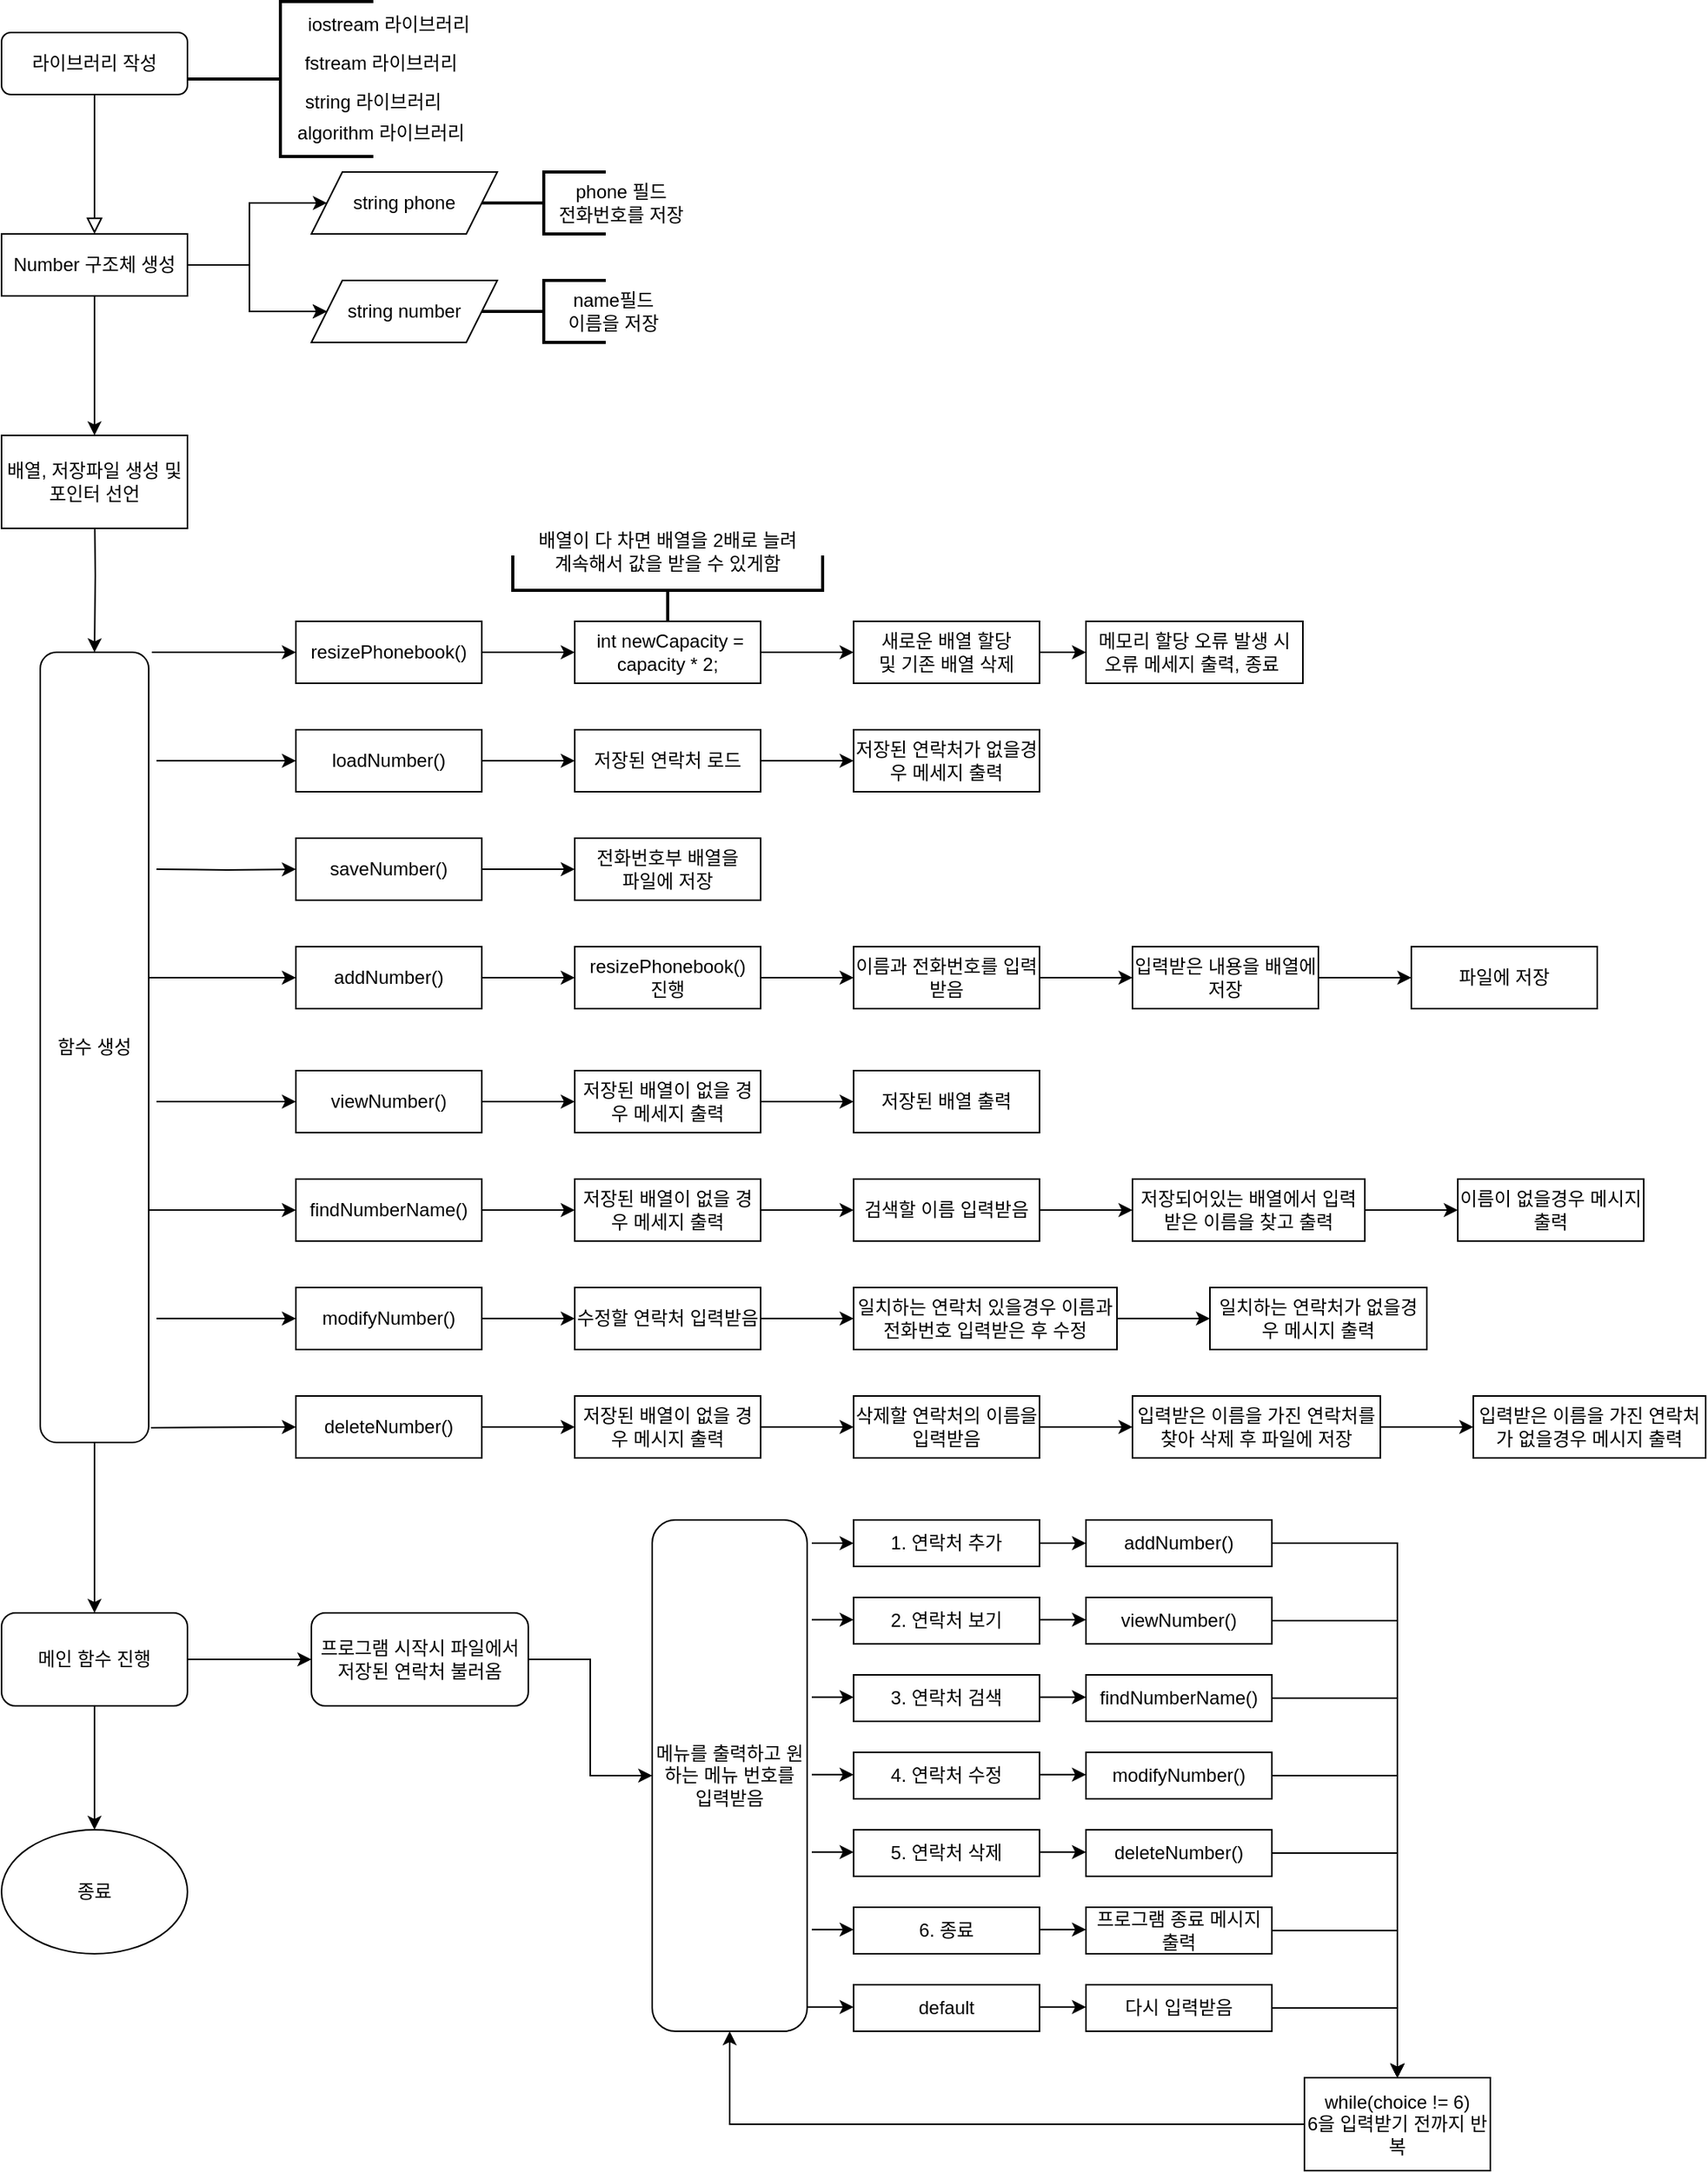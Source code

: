 <mxfile version="24.7.16">
  <diagram id="C5RBs43oDa-KdzZeNtuy" name="Page-1">
    <mxGraphModel dx="651" dy="696" grid="1" gridSize="10" guides="1" tooltips="1" connect="1" arrows="1" fold="1" page="1" pageScale="1" pageWidth="827" pageHeight="1169" math="0" shadow="0">
      <root>
        <mxCell id="WIyWlLk6GJQsqaUBKTNV-0" />
        <mxCell id="WIyWlLk6GJQsqaUBKTNV-1" parent="WIyWlLk6GJQsqaUBKTNV-0" />
        <mxCell id="WIyWlLk6GJQsqaUBKTNV-2" value="" style="rounded=0;html=1;jettySize=auto;orthogonalLoop=1;fontSize=11;endArrow=block;endFill=0;endSize=8;strokeWidth=1;shadow=0;labelBackgroundColor=none;edgeStyle=orthogonalEdgeStyle;entryX=0.5;entryY=0;entryDx=0;entryDy=0;" parent="WIyWlLk6GJQsqaUBKTNV-1" source="WIyWlLk6GJQsqaUBKTNV-3" target="g7YDLFYQn1koHxjDutFm-1" edge="1">
          <mxGeometry relative="1" as="geometry">
            <mxPoint x="400" y="140" as="targetPoint" />
            <Array as="points" />
          </mxGeometry>
        </mxCell>
        <mxCell id="WIyWlLk6GJQsqaUBKTNV-3" value="라이브러리 작성" style="rounded=1;whiteSpace=wrap;html=1;fontSize=12;glass=0;strokeWidth=1;shadow=0;" parent="WIyWlLk6GJQsqaUBKTNV-1" vertex="1">
          <mxGeometry x="340" y="30" width="120" height="40" as="geometry" />
        </mxCell>
        <mxCell id="g7YDLFYQn1koHxjDutFm-14" value="" style="edgeStyle=orthogonalEdgeStyle;rounded=0;orthogonalLoop=1;jettySize=auto;html=1;" parent="WIyWlLk6GJQsqaUBKTNV-1" source="g7YDLFYQn1koHxjDutFm-1" target="g7YDLFYQn1koHxjDutFm-12" edge="1">
          <mxGeometry relative="1" as="geometry" />
        </mxCell>
        <mxCell id="g7YDLFYQn1koHxjDutFm-15" value="" style="edgeStyle=orthogonalEdgeStyle;rounded=0;orthogonalLoop=1;jettySize=auto;html=1;" parent="WIyWlLk6GJQsqaUBKTNV-1" source="g7YDLFYQn1koHxjDutFm-1" target="g7YDLFYQn1koHxjDutFm-12" edge="1">
          <mxGeometry relative="1" as="geometry" />
        </mxCell>
        <mxCell id="g7YDLFYQn1koHxjDutFm-17" style="edgeStyle=orthogonalEdgeStyle;rounded=0;orthogonalLoop=1;jettySize=auto;html=1;" parent="WIyWlLk6GJQsqaUBKTNV-1" source="g7YDLFYQn1koHxjDutFm-1" target="g7YDLFYQn1koHxjDutFm-9" edge="1">
          <mxGeometry relative="1" as="geometry" />
        </mxCell>
        <mxCell id="g7YDLFYQn1koHxjDutFm-1" value="Number 구조체 생성" style="rounded=0;whiteSpace=wrap;html=1;" parent="WIyWlLk6GJQsqaUBKTNV-1" vertex="1">
          <mxGeometry x="340" y="160" width="120" height="40" as="geometry" />
        </mxCell>
        <mxCell id="g7YDLFYQn1koHxjDutFm-9" value="string phone" style="shape=parallelogram;perimeter=parallelogramPerimeter;whiteSpace=wrap;html=1;fixedSize=1;" parent="WIyWlLk6GJQsqaUBKTNV-1" vertex="1">
          <mxGeometry x="540" y="120" width="120" height="40" as="geometry" />
        </mxCell>
        <mxCell id="g7YDLFYQn1koHxjDutFm-10" style="edgeStyle=orthogonalEdgeStyle;rounded=0;orthogonalLoop=1;jettySize=auto;html=1;exitX=0.5;exitY=1;exitDx=0;exitDy=0;" parent="WIyWlLk6GJQsqaUBKTNV-1" source="g7YDLFYQn1koHxjDutFm-9" target="g7YDLFYQn1koHxjDutFm-9" edge="1">
          <mxGeometry relative="1" as="geometry" />
        </mxCell>
        <mxCell id="g7YDLFYQn1koHxjDutFm-12" value="string number" style="shape=parallelogram;perimeter=parallelogramPerimeter;whiteSpace=wrap;html=1;fixedSize=1;direction=east;" parent="WIyWlLk6GJQsqaUBKTNV-1" vertex="1">
          <mxGeometry x="540" y="190" width="120" height="40" as="geometry" />
        </mxCell>
        <mxCell id="g7YDLFYQn1koHxjDutFm-18" value="phone 필드&lt;div&gt;전화번호를 저장&lt;/div&gt;" style="text;html=1;align=center;verticalAlign=middle;whiteSpace=wrap;rounded=0;" parent="WIyWlLk6GJQsqaUBKTNV-1" vertex="1">
          <mxGeometry x="695" y="125" width="90" height="30" as="geometry" />
        </mxCell>
        <mxCell id="g7YDLFYQn1koHxjDutFm-21" value="name필드&lt;div&gt;이름을 저장&lt;/div&gt;" style="text;html=1;align=center;verticalAlign=middle;whiteSpace=wrap;rounded=0;" parent="WIyWlLk6GJQsqaUBKTNV-1" vertex="1">
          <mxGeometry x="685" y="195" width="100" height="30" as="geometry" />
        </mxCell>
        <mxCell id="g7YDLFYQn1koHxjDutFm-23" value="" style="strokeWidth=2;html=1;shape=mxgraph.flowchart.annotation_2;align=left;labelPosition=right;pointerEvents=1;" parent="WIyWlLk6GJQsqaUBKTNV-1" vertex="1">
          <mxGeometry x="650" y="190" width="80" height="40" as="geometry" />
        </mxCell>
        <mxCell id="g7YDLFYQn1koHxjDutFm-24" value="" style="strokeWidth=2;html=1;shape=mxgraph.flowchart.annotation_2;align=left;labelPosition=right;pointerEvents=1;" parent="WIyWlLk6GJQsqaUBKTNV-1" vertex="1">
          <mxGeometry x="650" y="120" width="80" height="40" as="geometry" />
        </mxCell>
        <mxCell id="g7YDLFYQn1koHxjDutFm-28" value="iostream 라이브러리" style="text;html=1;align=center;verticalAlign=middle;whiteSpace=wrap;rounded=0;" parent="WIyWlLk6GJQsqaUBKTNV-1" vertex="1">
          <mxGeometry x="530" y="10" width="120" height="30" as="geometry" />
        </mxCell>
        <mxCell id="g7YDLFYQn1koHxjDutFm-29" value="fstream 라이브러리" style="text;html=1;align=center;verticalAlign=middle;whiteSpace=wrap;rounded=0;" parent="WIyWlLk6GJQsqaUBKTNV-1" vertex="1">
          <mxGeometry x="530" y="35" width="110" height="30" as="geometry" />
        </mxCell>
        <mxCell id="g7YDLFYQn1koHxjDutFm-30" value="string 라이브러리" style="text;html=1;align=center;verticalAlign=middle;whiteSpace=wrap;rounded=0;" parent="WIyWlLk6GJQsqaUBKTNV-1" vertex="1">
          <mxGeometry x="520" y="60" width="120" height="30" as="geometry" />
        </mxCell>
        <mxCell id="g7YDLFYQn1koHxjDutFm-31" value="" style="strokeWidth=2;html=1;shape=mxgraph.flowchart.annotation_2;align=left;labelPosition=right;pointerEvents=1;" parent="WIyWlLk6GJQsqaUBKTNV-1" vertex="1">
          <mxGeometry x="460" y="10" width="120" height="100" as="geometry" />
        </mxCell>
        <mxCell id="4MR9LYJNb3dsvBy-W1I3-41" value="" style="edgeStyle=orthogonalEdgeStyle;rounded=0;orthogonalLoop=1;jettySize=auto;html=1;" edge="1" parent="WIyWlLk6GJQsqaUBKTNV-1" target="4MR9LYJNb3dsvBy-W1I3-38">
          <mxGeometry relative="1" as="geometry">
            <mxPoint x="440" y="570" as="sourcePoint" />
          </mxGeometry>
        </mxCell>
        <mxCell id="4MR9LYJNb3dsvBy-W1I3-85" value="" style="edgeStyle=orthogonalEdgeStyle;rounded=0;orthogonalLoop=1;jettySize=auto;html=1;exitX=0.5;exitY=1;exitDx=0;exitDy=0;" edge="1" parent="WIyWlLk6GJQsqaUBKTNV-1" source="g7YDLFYQn1koHxjDutFm-34" target="4MR9LYJNb3dsvBy-W1I3-84">
          <mxGeometry relative="1" as="geometry">
            <mxPoint x="400" y="950" as="sourcePoint" />
          </mxGeometry>
        </mxCell>
        <mxCell id="4MR9LYJNb3dsvBy-W1I3-121" value="" style="edgeStyle=orthogonalEdgeStyle;rounded=0;orthogonalLoop=1;jettySize=auto;html=1;" edge="1" parent="WIyWlLk6GJQsqaUBKTNV-1" source="g7YDLFYQn1koHxjDutFm-34" target="4MR9LYJNb3dsvBy-W1I3-112">
          <mxGeometry relative="1" as="geometry">
            <Array as="points">
              <mxPoint x="460" y="640" />
              <mxPoint x="460" y="640" />
            </Array>
          </mxGeometry>
        </mxCell>
        <mxCell id="g7YDLFYQn1koHxjDutFm-34" value="함수 생성" style="rounded=1;whiteSpace=wrap;html=1;" parent="WIyWlLk6GJQsqaUBKTNV-1" vertex="1">
          <mxGeometry x="365" y="430" width="70" height="510" as="geometry" />
        </mxCell>
        <mxCell id="drRuU5ZXEtBAREYifB8F-1" value="" style="edgeStyle=orthogonalEdgeStyle;rounded=0;orthogonalLoop=1;jettySize=auto;html=1;" parent="WIyWlLk6GJQsqaUBKTNV-1" source="g7YDLFYQn1koHxjDutFm-1" edge="1">
          <mxGeometry relative="1" as="geometry">
            <mxPoint x="400" y="200" as="sourcePoint" />
            <mxPoint x="400" y="290" as="targetPoint" />
          </mxGeometry>
        </mxCell>
        <mxCell id="drRuU5ZXEtBAREYifB8F-2" value="" style="edgeStyle=orthogonalEdgeStyle;rounded=0;orthogonalLoop=1;jettySize=auto;html=1;" parent="WIyWlLk6GJQsqaUBKTNV-1" target="g7YDLFYQn1koHxjDutFm-34" edge="1">
          <mxGeometry relative="1" as="geometry">
            <mxPoint x="400" y="330" as="sourcePoint" />
          </mxGeometry>
        </mxCell>
        <mxCell id="drRuU5ZXEtBAREYifB8F-11" value="배열이 다 차면 배열을 2배로 늘려&lt;div&gt;계속해서 값을 받을 수 있게함&lt;/div&gt;" style="text;html=1;align=center;verticalAlign=middle;whiteSpace=wrap;rounded=0;" parent="WIyWlLk6GJQsqaUBKTNV-1" vertex="1">
          <mxGeometry x="660" y="350" width="220" height="30" as="geometry" />
        </mxCell>
        <mxCell id="drRuU5ZXEtBAREYifB8F-12" value="" style="strokeWidth=2;html=1;shape=mxgraph.flowchart.annotation_2;align=left;labelPosition=right;pointerEvents=1;direction=north;" parent="WIyWlLk6GJQsqaUBKTNV-1" vertex="1">
          <mxGeometry x="670" y="367.5" width="200" height="45" as="geometry" />
        </mxCell>
        <mxCell id="4MR9LYJNb3dsvBy-W1I3-4" value="배열, 저장파일 생성 및 포인터 선언" style="rounded=0;whiteSpace=wrap;html=1;" vertex="1" parent="WIyWlLk6GJQsqaUBKTNV-1">
          <mxGeometry x="340" y="290" width="120" height="60" as="geometry" />
        </mxCell>
        <mxCell id="4MR9LYJNb3dsvBy-W1I3-27" value="" style="edgeStyle=orthogonalEdgeStyle;rounded=0;orthogonalLoop=1;jettySize=auto;html=1;" edge="1" parent="WIyWlLk6GJQsqaUBKTNV-1" source="4MR9LYJNb3dsvBy-W1I3-5" target="4MR9LYJNb3dsvBy-W1I3-25">
          <mxGeometry relative="1" as="geometry" />
        </mxCell>
        <mxCell id="4MR9LYJNb3dsvBy-W1I3-5" value="resizePhonebook()" style="rounded=0;whiteSpace=wrap;html=1;" vertex="1" parent="WIyWlLk6GJQsqaUBKTNV-1">
          <mxGeometry x="530" y="410" width="120" height="40" as="geometry" />
        </mxCell>
        <mxCell id="4MR9LYJNb3dsvBy-W1I3-13" value="" style="edgeStyle=orthogonalEdgeStyle;rounded=0;orthogonalLoop=1;jettySize=auto;html=1;" edge="1" parent="WIyWlLk6GJQsqaUBKTNV-1" source="4MR9LYJNb3dsvBy-W1I3-8" target="4MR9LYJNb3dsvBy-W1I3-12">
          <mxGeometry relative="1" as="geometry" />
        </mxCell>
        <mxCell id="4MR9LYJNb3dsvBy-W1I3-8" value="새로운 배열 할당&lt;div&gt;및 기존 배열 삭제&lt;/div&gt;" style="rounded=0;whiteSpace=wrap;html=1;" vertex="1" parent="WIyWlLk6GJQsqaUBKTNV-1">
          <mxGeometry x="890" y="410" width="120" height="40" as="geometry" />
        </mxCell>
        <mxCell id="4MR9LYJNb3dsvBy-W1I3-12" value="메모리 할당 오류 발생 시&lt;div&gt;오류 메세지 출력, 종료&amp;nbsp;&lt;/div&gt;" style="rounded=0;whiteSpace=wrap;html=1;" vertex="1" parent="WIyWlLk6GJQsqaUBKTNV-1">
          <mxGeometry x="1040" y="410" width="140" height="40" as="geometry" />
        </mxCell>
        <mxCell id="4MR9LYJNb3dsvBy-W1I3-24" value="" style="endArrow=classic;html=1;rounded=0;entryX=0;entryY=0.5;entryDx=0;entryDy=0;" edge="1" parent="WIyWlLk6GJQsqaUBKTNV-1" target="4MR9LYJNb3dsvBy-W1I3-5">
          <mxGeometry width="50" height="50" relative="1" as="geometry">
            <mxPoint x="437" y="430" as="sourcePoint" />
            <mxPoint x="770" y="580" as="targetPoint" />
          </mxGeometry>
        </mxCell>
        <mxCell id="4MR9LYJNb3dsvBy-W1I3-28" value="" style="edgeStyle=orthogonalEdgeStyle;rounded=0;orthogonalLoop=1;jettySize=auto;html=1;entryX=0;entryY=0.5;entryDx=0;entryDy=0;" edge="1" parent="WIyWlLk6GJQsqaUBKTNV-1" source="4MR9LYJNb3dsvBy-W1I3-25" target="4MR9LYJNb3dsvBy-W1I3-8">
          <mxGeometry relative="1" as="geometry">
            <mxPoint x="860" y="450" as="targetPoint" />
            <Array as="points">
              <mxPoint x="850" y="430" />
              <mxPoint x="850" y="430" />
            </Array>
          </mxGeometry>
        </mxCell>
        <mxCell id="4MR9LYJNb3dsvBy-W1I3-25" value="&amp;nbsp;int newCapacity = capacity * 2;" style="rounded=0;whiteSpace=wrap;html=1;" vertex="1" parent="WIyWlLk6GJQsqaUBKTNV-1">
          <mxGeometry x="710" y="410" width="120" height="40" as="geometry" />
        </mxCell>
        <mxCell id="4MR9LYJNb3dsvBy-W1I3-34" value="" style="edgeStyle=orthogonalEdgeStyle;rounded=0;orthogonalLoop=1;jettySize=auto;html=1;" edge="1" parent="WIyWlLk6GJQsqaUBKTNV-1" source="4MR9LYJNb3dsvBy-W1I3-32" target="4MR9LYJNb3dsvBy-W1I3-33">
          <mxGeometry relative="1" as="geometry" />
        </mxCell>
        <mxCell id="4MR9LYJNb3dsvBy-W1I3-32" value="loadNumber()" style="rounded=0;whiteSpace=wrap;html=1;" vertex="1" parent="WIyWlLk6GJQsqaUBKTNV-1">
          <mxGeometry x="530" y="480" width="120" height="40" as="geometry" />
        </mxCell>
        <mxCell id="4MR9LYJNb3dsvBy-W1I3-36" value="" style="edgeStyle=orthogonalEdgeStyle;rounded=0;orthogonalLoop=1;jettySize=auto;html=1;" edge="1" parent="WIyWlLk6GJQsqaUBKTNV-1" source="4MR9LYJNb3dsvBy-W1I3-33" target="4MR9LYJNb3dsvBy-W1I3-35">
          <mxGeometry relative="1" as="geometry" />
        </mxCell>
        <mxCell id="4MR9LYJNb3dsvBy-W1I3-33" value="저장된 연락처 로드" style="rounded=0;whiteSpace=wrap;html=1;" vertex="1" parent="WIyWlLk6GJQsqaUBKTNV-1">
          <mxGeometry x="710" y="480" width="120" height="40" as="geometry" />
        </mxCell>
        <mxCell id="4MR9LYJNb3dsvBy-W1I3-35" value="저장된 연락처가 없을경우 메세지 출력" style="rounded=0;whiteSpace=wrap;html=1;" vertex="1" parent="WIyWlLk6GJQsqaUBKTNV-1">
          <mxGeometry x="890" y="480" width="120" height="40" as="geometry" />
        </mxCell>
        <mxCell id="4MR9LYJNb3dsvBy-W1I3-37" value="" style="endArrow=classic;html=1;rounded=0;entryX=0;entryY=0.5;entryDx=0;entryDy=0;" edge="1" parent="WIyWlLk6GJQsqaUBKTNV-1" target="4MR9LYJNb3dsvBy-W1I3-32">
          <mxGeometry width="50" height="50" relative="1" as="geometry">
            <mxPoint x="440" y="500" as="sourcePoint" />
            <mxPoint x="740" y="630" as="targetPoint" />
          </mxGeometry>
        </mxCell>
        <mxCell id="4MR9LYJNb3dsvBy-W1I3-40" value="" style="edgeStyle=orthogonalEdgeStyle;rounded=0;orthogonalLoop=1;jettySize=auto;html=1;" edge="1" parent="WIyWlLk6GJQsqaUBKTNV-1" source="4MR9LYJNb3dsvBy-W1I3-38" target="4MR9LYJNb3dsvBy-W1I3-39">
          <mxGeometry relative="1" as="geometry" />
        </mxCell>
        <mxCell id="4MR9LYJNb3dsvBy-W1I3-38" value="saveNumber()" style="rounded=0;whiteSpace=wrap;html=1;" vertex="1" parent="WIyWlLk6GJQsqaUBKTNV-1">
          <mxGeometry x="530" y="550" width="120" height="40" as="geometry" />
        </mxCell>
        <mxCell id="4MR9LYJNb3dsvBy-W1I3-39" value="전화번호부 배열을&lt;div&gt;파일에 저장&lt;/div&gt;" style="rounded=0;whiteSpace=wrap;html=1;" vertex="1" parent="WIyWlLk6GJQsqaUBKTNV-1">
          <mxGeometry x="710" y="550" width="120" height="40" as="geometry" />
        </mxCell>
        <mxCell id="4MR9LYJNb3dsvBy-W1I3-44" value="" style="edgeStyle=orthogonalEdgeStyle;rounded=0;orthogonalLoop=1;jettySize=auto;html=1;" edge="1" parent="WIyWlLk6GJQsqaUBKTNV-1" source="4MR9LYJNb3dsvBy-W1I3-42" target="4MR9LYJNb3dsvBy-W1I3-43">
          <mxGeometry relative="1" as="geometry" />
        </mxCell>
        <mxCell id="4MR9LYJNb3dsvBy-W1I3-42" value="viewNumber()" style="rounded=0;whiteSpace=wrap;html=1;" vertex="1" parent="WIyWlLk6GJQsqaUBKTNV-1">
          <mxGeometry x="530" y="700" width="120" height="40" as="geometry" />
        </mxCell>
        <mxCell id="4MR9LYJNb3dsvBy-W1I3-46" value="" style="edgeStyle=orthogonalEdgeStyle;rounded=0;orthogonalLoop=1;jettySize=auto;html=1;" edge="1" parent="WIyWlLk6GJQsqaUBKTNV-1" source="4MR9LYJNb3dsvBy-W1I3-43" target="4MR9LYJNb3dsvBy-W1I3-45">
          <mxGeometry relative="1" as="geometry" />
        </mxCell>
        <mxCell id="4MR9LYJNb3dsvBy-W1I3-43" value="저장된 배열이 없을 경우 메세지 출력" style="rounded=0;whiteSpace=wrap;html=1;" vertex="1" parent="WIyWlLk6GJQsqaUBKTNV-1">
          <mxGeometry x="710" y="700" width="120" height="40" as="geometry" />
        </mxCell>
        <mxCell id="4MR9LYJNb3dsvBy-W1I3-45" value="저장된 배열 출력" style="rounded=0;whiteSpace=wrap;html=1;" vertex="1" parent="WIyWlLk6GJQsqaUBKTNV-1">
          <mxGeometry x="890" y="700" width="120" height="40" as="geometry" />
        </mxCell>
        <mxCell id="4MR9LYJNb3dsvBy-W1I3-47" value="" style="endArrow=classic;html=1;rounded=0;entryX=0;entryY=0.5;entryDx=0;entryDy=0;" edge="1" parent="WIyWlLk6GJQsqaUBKTNV-1" target="4MR9LYJNb3dsvBy-W1I3-42">
          <mxGeometry width="50" height="50" relative="1" as="geometry">
            <mxPoint x="440" y="720" as="sourcePoint" />
            <mxPoint x="720" y="650" as="targetPoint" />
          </mxGeometry>
        </mxCell>
        <mxCell id="4MR9LYJNb3dsvBy-W1I3-52" value="" style="edgeStyle=orthogonalEdgeStyle;rounded=0;orthogonalLoop=1;jettySize=auto;html=1;" edge="1" parent="WIyWlLk6GJQsqaUBKTNV-1" source="4MR9LYJNb3dsvBy-W1I3-48" target="4MR9LYJNb3dsvBy-W1I3-51">
          <mxGeometry relative="1" as="geometry" />
        </mxCell>
        <mxCell id="4MR9LYJNb3dsvBy-W1I3-48" value="findNumberName()" style="rounded=0;whiteSpace=wrap;html=1;" vertex="1" parent="WIyWlLk6GJQsqaUBKTNV-1">
          <mxGeometry x="530" y="770" width="120" height="40" as="geometry" />
        </mxCell>
        <mxCell id="4MR9LYJNb3dsvBy-W1I3-55" value="" style="edgeStyle=orthogonalEdgeStyle;rounded=0;orthogonalLoop=1;jettySize=auto;html=1;" edge="1" parent="WIyWlLk6GJQsqaUBKTNV-1" source="4MR9LYJNb3dsvBy-W1I3-51" target="4MR9LYJNb3dsvBy-W1I3-54">
          <mxGeometry relative="1" as="geometry" />
        </mxCell>
        <mxCell id="4MR9LYJNb3dsvBy-W1I3-51" value="저장된 배열이 없을 경우 메세지 출력" style="rounded=0;whiteSpace=wrap;html=1;" vertex="1" parent="WIyWlLk6GJQsqaUBKTNV-1">
          <mxGeometry x="710" y="770" width="120" height="40" as="geometry" />
        </mxCell>
        <mxCell id="4MR9LYJNb3dsvBy-W1I3-57" value="" style="edgeStyle=orthogonalEdgeStyle;rounded=0;orthogonalLoop=1;jettySize=auto;html=1;" edge="1" parent="WIyWlLk6GJQsqaUBKTNV-1" source="4MR9LYJNb3dsvBy-W1I3-54" target="4MR9LYJNb3dsvBy-W1I3-56">
          <mxGeometry relative="1" as="geometry" />
        </mxCell>
        <mxCell id="4MR9LYJNb3dsvBy-W1I3-54" value="검색할 이름 입력받음" style="rounded=0;whiteSpace=wrap;html=1;" vertex="1" parent="WIyWlLk6GJQsqaUBKTNV-1">
          <mxGeometry x="890" y="770" width="120" height="40" as="geometry" />
        </mxCell>
        <mxCell id="4MR9LYJNb3dsvBy-W1I3-59" value="" style="edgeStyle=orthogonalEdgeStyle;rounded=0;orthogonalLoop=1;jettySize=auto;html=1;" edge="1" parent="WIyWlLk6GJQsqaUBKTNV-1" source="4MR9LYJNb3dsvBy-W1I3-56" target="4MR9LYJNb3dsvBy-W1I3-58">
          <mxGeometry relative="1" as="geometry" />
        </mxCell>
        <mxCell id="4MR9LYJNb3dsvBy-W1I3-56" value="저장되어있는 배열에서 입력받은 이름을 찾고 출력" style="rounded=0;whiteSpace=wrap;html=1;" vertex="1" parent="WIyWlLk6GJQsqaUBKTNV-1">
          <mxGeometry x="1070" y="770" width="150" height="40" as="geometry" />
        </mxCell>
        <mxCell id="4MR9LYJNb3dsvBy-W1I3-58" value="이름이 없을경우 메시지 출력" style="rounded=0;whiteSpace=wrap;html=1;" vertex="1" parent="WIyWlLk6GJQsqaUBKTNV-1">
          <mxGeometry x="1280" y="770" width="120" height="40" as="geometry" />
        </mxCell>
        <mxCell id="4MR9LYJNb3dsvBy-W1I3-61" value="" style="endArrow=classic;html=1;rounded=0;entryX=0;entryY=0.5;entryDx=0;entryDy=0;" edge="1" parent="WIyWlLk6GJQsqaUBKTNV-1" target="4MR9LYJNb3dsvBy-W1I3-48">
          <mxGeometry width="50" height="50" relative="1" as="geometry">
            <mxPoint x="435" y="790" as="sourcePoint" />
            <mxPoint x="710" y="770" as="targetPoint" />
          </mxGeometry>
        </mxCell>
        <mxCell id="4MR9LYJNb3dsvBy-W1I3-64" value="" style="edgeStyle=orthogonalEdgeStyle;rounded=0;orthogonalLoop=1;jettySize=auto;html=1;" edge="1" parent="WIyWlLk6GJQsqaUBKTNV-1" source="4MR9LYJNb3dsvBy-W1I3-62" target="4MR9LYJNb3dsvBy-W1I3-63">
          <mxGeometry relative="1" as="geometry" />
        </mxCell>
        <mxCell id="4MR9LYJNb3dsvBy-W1I3-62" value="modifyNumber()" style="rounded=0;whiteSpace=wrap;html=1;" vertex="1" parent="WIyWlLk6GJQsqaUBKTNV-1">
          <mxGeometry x="530" y="840" width="120" height="40" as="geometry" />
        </mxCell>
        <mxCell id="4MR9LYJNb3dsvBy-W1I3-66" value="" style="edgeStyle=orthogonalEdgeStyle;rounded=0;orthogonalLoop=1;jettySize=auto;html=1;" edge="1" parent="WIyWlLk6GJQsqaUBKTNV-1" source="4MR9LYJNb3dsvBy-W1I3-63" target="4MR9LYJNb3dsvBy-W1I3-65">
          <mxGeometry relative="1" as="geometry" />
        </mxCell>
        <mxCell id="4MR9LYJNb3dsvBy-W1I3-63" value="수정할 연락처 입력받음" style="rounded=0;whiteSpace=wrap;html=1;" vertex="1" parent="WIyWlLk6GJQsqaUBKTNV-1">
          <mxGeometry x="710" y="840" width="120" height="40" as="geometry" />
        </mxCell>
        <mxCell id="4MR9LYJNb3dsvBy-W1I3-68" value="" style="edgeStyle=orthogonalEdgeStyle;rounded=0;orthogonalLoop=1;jettySize=auto;html=1;" edge="1" parent="WIyWlLk6GJQsqaUBKTNV-1" source="4MR9LYJNb3dsvBy-W1I3-65" target="4MR9LYJNb3dsvBy-W1I3-67">
          <mxGeometry relative="1" as="geometry" />
        </mxCell>
        <mxCell id="4MR9LYJNb3dsvBy-W1I3-65" value="일치하는 연락처 있을경우 이름과 전화번호 입력받은 후 수정" style="rounded=0;whiteSpace=wrap;html=1;" vertex="1" parent="WIyWlLk6GJQsqaUBKTNV-1">
          <mxGeometry x="890" y="840" width="170" height="40" as="geometry" />
        </mxCell>
        <mxCell id="4MR9LYJNb3dsvBy-W1I3-67" value="일치하는 연락처가 없을경우 메시지 출력" style="rounded=0;whiteSpace=wrap;html=1;" vertex="1" parent="WIyWlLk6GJQsqaUBKTNV-1">
          <mxGeometry x="1120" y="840" width="140" height="40" as="geometry" />
        </mxCell>
        <mxCell id="4MR9LYJNb3dsvBy-W1I3-69" value="" style="endArrow=classic;html=1;rounded=0;entryX=0;entryY=0.5;entryDx=0;entryDy=0;" edge="1" parent="WIyWlLk6GJQsqaUBKTNV-1" target="4MR9LYJNb3dsvBy-W1I3-62">
          <mxGeometry width="50" height="50" relative="1" as="geometry">
            <mxPoint x="440" y="860" as="sourcePoint" />
            <mxPoint x="529.97" y="780" as="targetPoint" />
          </mxGeometry>
        </mxCell>
        <mxCell id="4MR9LYJNb3dsvBy-W1I3-76" value="" style="edgeStyle=orthogonalEdgeStyle;rounded=0;orthogonalLoop=1;jettySize=auto;html=1;" edge="1" parent="WIyWlLk6GJQsqaUBKTNV-1" source="4MR9LYJNb3dsvBy-W1I3-74" target="4MR9LYJNb3dsvBy-W1I3-75">
          <mxGeometry relative="1" as="geometry" />
        </mxCell>
        <mxCell id="4MR9LYJNb3dsvBy-W1I3-74" value="deleteNumber()" style="rounded=0;whiteSpace=wrap;html=1;" vertex="1" parent="WIyWlLk6GJQsqaUBKTNV-1">
          <mxGeometry x="530" y="910" width="120" height="40" as="geometry" />
        </mxCell>
        <mxCell id="4MR9LYJNb3dsvBy-W1I3-78" value="" style="edgeStyle=orthogonalEdgeStyle;rounded=0;orthogonalLoop=1;jettySize=auto;html=1;" edge="1" parent="WIyWlLk6GJQsqaUBKTNV-1" source="4MR9LYJNb3dsvBy-W1I3-75" target="4MR9LYJNb3dsvBy-W1I3-77">
          <mxGeometry relative="1" as="geometry" />
        </mxCell>
        <mxCell id="4MR9LYJNb3dsvBy-W1I3-75" value="저장된 배열이 없을 경우 메시지 출력" style="rounded=0;whiteSpace=wrap;html=1;" vertex="1" parent="WIyWlLk6GJQsqaUBKTNV-1">
          <mxGeometry x="710" y="910" width="120" height="40" as="geometry" />
        </mxCell>
        <mxCell id="4MR9LYJNb3dsvBy-W1I3-80" value="" style="edgeStyle=orthogonalEdgeStyle;rounded=0;orthogonalLoop=1;jettySize=auto;html=1;" edge="1" parent="WIyWlLk6GJQsqaUBKTNV-1" source="4MR9LYJNb3dsvBy-W1I3-77" target="4MR9LYJNb3dsvBy-W1I3-79">
          <mxGeometry relative="1" as="geometry" />
        </mxCell>
        <mxCell id="4MR9LYJNb3dsvBy-W1I3-77" value="삭제할 연락처의 이름을 입력받음" style="rounded=0;whiteSpace=wrap;html=1;" vertex="1" parent="WIyWlLk6GJQsqaUBKTNV-1">
          <mxGeometry x="890" y="910" width="120" height="40" as="geometry" />
        </mxCell>
        <mxCell id="4MR9LYJNb3dsvBy-W1I3-82" value="" style="edgeStyle=orthogonalEdgeStyle;rounded=0;orthogonalLoop=1;jettySize=auto;html=1;" edge="1" parent="WIyWlLk6GJQsqaUBKTNV-1" source="4MR9LYJNb3dsvBy-W1I3-79" target="4MR9LYJNb3dsvBy-W1I3-81">
          <mxGeometry relative="1" as="geometry" />
        </mxCell>
        <mxCell id="4MR9LYJNb3dsvBy-W1I3-79" value="입력받은 이름을 가진 연락처를 찾아 삭제 후 파일에 저장" style="rounded=0;whiteSpace=wrap;html=1;" vertex="1" parent="WIyWlLk6GJQsqaUBKTNV-1">
          <mxGeometry x="1070" y="910" width="160" height="40" as="geometry" />
        </mxCell>
        <mxCell id="4MR9LYJNb3dsvBy-W1I3-81" value="입력받은 이름을 가진 연락처가 없을경우 메시지 출력" style="rounded=0;whiteSpace=wrap;html=1;" vertex="1" parent="WIyWlLk6GJQsqaUBKTNV-1">
          <mxGeometry x="1290" y="910" width="150" height="40" as="geometry" />
        </mxCell>
        <mxCell id="4MR9LYJNb3dsvBy-W1I3-83" value="" style="endArrow=classic;html=1;rounded=0;exitX=1.02;exitY=0.914;exitDx=0;exitDy=0;exitPerimeter=0;entryX=0;entryY=0.5;entryDx=0;entryDy=0;" edge="1" parent="WIyWlLk6GJQsqaUBKTNV-1" target="4MR9LYJNb3dsvBy-W1I3-74">
          <mxGeometry width="50" height="50" relative="1" as="geometry">
            <mxPoint x="436.4" y="930.44" as="sourcePoint" />
            <mxPoint x="540" y="880" as="targetPoint" />
          </mxGeometry>
        </mxCell>
        <mxCell id="4MR9LYJNb3dsvBy-W1I3-87" value="" style="edgeStyle=orthogonalEdgeStyle;rounded=0;orthogonalLoop=1;jettySize=auto;html=1;" edge="1" parent="WIyWlLk6GJQsqaUBKTNV-1" source="4MR9LYJNb3dsvBy-W1I3-84" target="4MR9LYJNb3dsvBy-W1I3-86">
          <mxGeometry relative="1" as="geometry" />
        </mxCell>
        <mxCell id="4MR9LYJNb3dsvBy-W1I3-148" value="" style="edgeStyle=orthogonalEdgeStyle;rounded=0;orthogonalLoop=1;jettySize=auto;html=1;" edge="1" parent="WIyWlLk6GJQsqaUBKTNV-1" source="4MR9LYJNb3dsvBy-W1I3-84">
          <mxGeometry relative="1" as="geometry">
            <mxPoint x="400" y="1190.0" as="targetPoint" />
          </mxGeometry>
        </mxCell>
        <mxCell id="4MR9LYJNb3dsvBy-W1I3-84" value="메인 함수 진행" style="rounded=1;whiteSpace=wrap;html=1;" vertex="1" parent="WIyWlLk6GJQsqaUBKTNV-1">
          <mxGeometry x="340" y="1050" width="120" height="60" as="geometry" />
        </mxCell>
        <mxCell id="4MR9LYJNb3dsvBy-W1I3-89" value="" style="edgeStyle=orthogonalEdgeStyle;rounded=0;orthogonalLoop=1;jettySize=auto;html=1;" edge="1" parent="WIyWlLk6GJQsqaUBKTNV-1" source="4MR9LYJNb3dsvBy-W1I3-86" target="4MR9LYJNb3dsvBy-W1I3-88">
          <mxGeometry relative="1" as="geometry" />
        </mxCell>
        <mxCell id="4MR9LYJNb3dsvBy-W1I3-86" value="프로그램 시작시 파일에서 저장된 연락처 불러옴" style="rounded=1;whiteSpace=wrap;html=1;" vertex="1" parent="WIyWlLk6GJQsqaUBKTNV-1">
          <mxGeometry x="540" y="1050" width="140" height="60" as="geometry" />
        </mxCell>
        <mxCell id="4MR9LYJNb3dsvBy-W1I3-88" value="메뉴를 출력하고 원하는 메뉴 번호를 입력받음" style="rounded=1;whiteSpace=wrap;html=1;" vertex="1" parent="WIyWlLk6GJQsqaUBKTNV-1">
          <mxGeometry x="760" y="990" width="100" height="330" as="geometry" />
        </mxCell>
        <mxCell id="4MR9LYJNb3dsvBy-W1I3-111" value="" style="edgeStyle=orthogonalEdgeStyle;rounded=0;orthogonalLoop=1;jettySize=auto;html=1;" edge="1" parent="WIyWlLk6GJQsqaUBKTNV-1" source="4MR9LYJNb3dsvBy-W1I3-93" target="4MR9LYJNb3dsvBy-W1I3-110">
          <mxGeometry relative="1" as="geometry" />
        </mxCell>
        <mxCell id="4MR9LYJNb3dsvBy-W1I3-93" value="1. 연락처 추가" style="rounded=0;whiteSpace=wrap;html=1;" vertex="1" parent="WIyWlLk6GJQsqaUBKTNV-1">
          <mxGeometry x="890" y="990" width="120" height="30" as="geometry" />
        </mxCell>
        <mxCell id="4MR9LYJNb3dsvBy-W1I3-94" value="2. 연락처 보기" style="rounded=0;whiteSpace=wrap;html=1;" vertex="1" parent="WIyWlLk6GJQsqaUBKTNV-1">
          <mxGeometry x="890" y="1040" width="120" height="30" as="geometry" />
        </mxCell>
        <mxCell id="4MR9LYJNb3dsvBy-W1I3-95" value="3. 연락처 검색" style="rounded=0;whiteSpace=wrap;html=1;" vertex="1" parent="WIyWlLk6GJQsqaUBKTNV-1">
          <mxGeometry x="890" y="1090" width="120" height="30" as="geometry" />
        </mxCell>
        <mxCell id="4MR9LYJNb3dsvBy-W1I3-96" value="4. 연락처 수정" style="rounded=0;whiteSpace=wrap;html=1;" vertex="1" parent="WIyWlLk6GJQsqaUBKTNV-1">
          <mxGeometry x="890" y="1140" width="120" height="30" as="geometry" />
        </mxCell>
        <mxCell id="4MR9LYJNb3dsvBy-W1I3-97" value="5. 연락처 삭제" style="rounded=0;whiteSpace=wrap;html=1;" vertex="1" parent="WIyWlLk6GJQsqaUBKTNV-1">
          <mxGeometry x="890" y="1190" width="120" height="30" as="geometry" />
        </mxCell>
        <mxCell id="4MR9LYJNb3dsvBy-W1I3-98" value="6. 종료" style="rounded=0;whiteSpace=wrap;html=1;" vertex="1" parent="WIyWlLk6GJQsqaUBKTNV-1">
          <mxGeometry x="890" y="1240" width="120" height="30" as="geometry" />
        </mxCell>
        <mxCell id="4MR9LYJNb3dsvBy-W1I3-99" value="" style="endArrow=classic;html=1;rounded=0;entryX=0;entryY=0.5;entryDx=0;entryDy=0;" edge="1" parent="WIyWlLk6GJQsqaUBKTNV-1" target="4MR9LYJNb3dsvBy-W1I3-93">
          <mxGeometry width="50" height="50" relative="1" as="geometry">
            <mxPoint x="863" y="1005" as="sourcePoint" />
            <mxPoint x="1040" y="1120" as="targetPoint" />
          </mxGeometry>
        </mxCell>
        <mxCell id="4MR9LYJNb3dsvBy-W1I3-100" value="" style="endArrow=classic;html=1;rounded=0;exitX=1.028;exitY=0.055;exitDx=0;exitDy=0;exitPerimeter=0;entryX=0;entryY=0.5;entryDx=0;entryDy=0;" edge="1" parent="WIyWlLk6GJQsqaUBKTNV-1">
          <mxGeometry width="50" height="50" relative="1" as="geometry">
            <mxPoint x="863" y="1054.41" as="sourcePoint" />
            <mxPoint x="890" y="1054.41" as="targetPoint" />
          </mxGeometry>
        </mxCell>
        <mxCell id="4MR9LYJNb3dsvBy-W1I3-102" value="" style="endArrow=classic;html=1;rounded=0;exitX=1.028;exitY=0.055;exitDx=0;exitDy=0;exitPerimeter=0;entryX=0;entryY=0.5;entryDx=0;entryDy=0;" edge="1" parent="WIyWlLk6GJQsqaUBKTNV-1">
          <mxGeometry width="50" height="50" relative="1" as="geometry">
            <mxPoint x="863" y="1104.41" as="sourcePoint" />
            <mxPoint x="890" y="1104.41" as="targetPoint" />
          </mxGeometry>
        </mxCell>
        <mxCell id="4MR9LYJNb3dsvBy-W1I3-103" value="" style="endArrow=classic;html=1;rounded=0;exitX=1.028;exitY=0.055;exitDx=0;exitDy=0;exitPerimeter=0;entryX=0;entryY=0.5;entryDx=0;entryDy=0;" edge="1" parent="WIyWlLk6GJQsqaUBKTNV-1">
          <mxGeometry width="50" height="50" relative="1" as="geometry">
            <mxPoint x="863" y="1154.41" as="sourcePoint" />
            <mxPoint x="890" y="1154.41" as="targetPoint" />
          </mxGeometry>
        </mxCell>
        <mxCell id="4MR9LYJNb3dsvBy-W1I3-105" value="" style="endArrow=classic;html=1;rounded=0;exitX=1.028;exitY=0.055;exitDx=0;exitDy=0;exitPerimeter=0;entryX=0;entryY=0.5;entryDx=0;entryDy=0;" edge="1" parent="WIyWlLk6GJQsqaUBKTNV-1">
          <mxGeometry width="50" height="50" relative="1" as="geometry">
            <mxPoint x="863" y="1204.41" as="sourcePoint" />
            <mxPoint x="890" y="1204.41" as="targetPoint" />
          </mxGeometry>
        </mxCell>
        <mxCell id="4MR9LYJNb3dsvBy-W1I3-107" value="" style="endArrow=classic;html=1;rounded=0;exitX=1.028;exitY=0.055;exitDx=0;exitDy=0;exitPerimeter=0;entryX=0;entryY=0.5;entryDx=0;entryDy=0;" edge="1" parent="WIyWlLk6GJQsqaUBKTNV-1">
          <mxGeometry width="50" height="50" relative="1" as="geometry">
            <mxPoint x="863" y="1254.41" as="sourcePoint" />
            <mxPoint x="890" y="1254.41" as="targetPoint" />
          </mxGeometry>
        </mxCell>
        <mxCell id="4MR9LYJNb3dsvBy-W1I3-144" value="" style="edgeStyle=orthogonalEdgeStyle;rounded=0;orthogonalLoop=1;jettySize=auto;html=1;" edge="1" parent="WIyWlLk6GJQsqaUBKTNV-1" source="4MR9LYJNb3dsvBy-W1I3-110" target="4MR9LYJNb3dsvBy-W1I3-138">
          <mxGeometry relative="1" as="geometry" />
        </mxCell>
        <mxCell id="4MR9LYJNb3dsvBy-W1I3-110" value="addNumber()" style="rounded=0;whiteSpace=wrap;html=1;" vertex="1" parent="WIyWlLk6GJQsqaUBKTNV-1">
          <mxGeometry x="1040" y="990" width="120" height="30" as="geometry" />
        </mxCell>
        <mxCell id="4MR9LYJNb3dsvBy-W1I3-114" value="" style="edgeStyle=orthogonalEdgeStyle;rounded=0;orthogonalLoop=1;jettySize=auto;html=1;" edge="1" parent="WIyWlLk6GJQsqaUBKTNV-1">
          <mxGeometry relative="1" as="geometry">
            <mxPoint x="650" y="640" as="sourcePoint" />
            <mxPoint x="710" y="640" as="targetPoint" />
          </mxGeometry>
        </mxCell>
        <mxCell id="4MR9LYJNb3dsvBy-W1I3-112" value="addNumber()" style="rounded=0;whiteSpace=wrap;html=1;" vertex="1" parent="WIyWlLk6GJQsqaUBKTNV-1">
          <mxGeometry x="530" y="620" width="120" height="40" as="geometry" />
        </mxCell>
        <mxCell id="4MR9LYJNb3dsvBy-W1I3-116" value="" style="edgeStyle=orthogonalEdgeStyle;rounded=0;orthogonalLoop=1;jettySize=auto;html=1;" edge="1" parent="WIyWlLk6GJQsqaUBKTNV-1" source="4MR9LYJNb3dsvBy-W1I3-113" target="4MR9LYJNb3dsvBy-W1I3-115">
          <mxGeometry relative="1" as="geometry" />
        </mxCell>
        <mxCell id="4MR9LYJNb3dsvBy-W1I3-113" value="resizePhonebook()&lt;div&gt;진행&lt;/div&gt;" style="rounded=0;whiteSpace=wrap;html=1;" vertex="1" parent="WIyWlLk6GJQsqaUBKTNV-1">
          <mxGeometry x="710" y="620" width="120" height="40" as="geometry" />
        </mxCell>
        <mxCell id="4MR9LYJNb3dsvBy-W1I3-118" value="" style="edgeStyle=orthogonalEdgeStyle;rounded=0;orthogonalLoop=1;jettySize=auto;html=1;" edge="1" parent="WIyWlLk6GJQsqaUBKTNV-1" source="4MR9LYJNb3dsvBy-W1I3-115" target="4MR9LYJNb3dsvBy-W1I3-117">
          <mxGeometry relative="1" as="geometry" />
        </mxCell>
        <mxCell id="4MR9LYJNb3dsvBy-W1I3-115" value="이름과 전화번호를 입력받음" style="rounded=0;whiteSpace=wrap;html=1;" vertex="1" parent="WIyWlLk6GJQsqaUBKTNV-1">
          <mxGeometry x="890" y="620" width="120" height="40" as="geometry" />
        </mxCell>
        <mxCell id="4MR9LYJNb3dsvBy-W1I3-120" value="" style="edgeStyle=orthogonalEdgeStyle;rounded=0;orthogonalLoop=1;jettySize=auto;html=1;" edge="1" parent="WIyWlLk6GJQsqaUBKTNV-1" source="4MR9LYJNb3dsvBy-W1I3-117" target="4MR9LYJNb3dsvBy-W1I3-119">
          <mxGeometry relative="1" as="geometry" />
        </mxCell>
        <mxCell id="4MR9LYJNb3dsvBy-W1I3-117" value="입력받은 내용을 배열에 저장" style="rounded=0;whiteSpace=wrap;html=1;" vertex="1" parent="WIyWlLk6GJQsqaUBKTNV-1">
          <mxGeometry x="1070" y="620" width="120" height="40" as="geometry" />
        </mxCell>
        <mxCell id="4MR9LYJNb3dsvBy-W1I3-119" value="파일에 저장" style="rounded=0;whiteSpace=wrap;html=1;" vertex="1" parent="WIyWlLk6GJQsqaUBKTNV-1">
          <mxGeometry x="1250" y="620" width="120" height="40" as="geometry" />
        </mxCell>
        <mxCell id="4MR9LYJNb3dsvBy-W1I3-143" value="" style="edgeStyle=orthogonalEdgeStyle;rounded=0;orthogonalLoop=1;jettySize=auto;html=1;" edge="1" parent="WIyWlLk6GJQsqaUBKTNV-1" source="4MR9LYJNb3dsvBy-W1I3-123" target="4MR9LYJNb3dsvBy-W1I3-138">
          <mxGeometry relative="1" as="geometry" />
        </mxCell>
        <mxCell id="4MR9LYJNb3dsvBy-W1I3-123" value="viewNumber()" style="rounded=0;whiteSpace=wrap;html=1;" vertex="1" parent="WIyWlLk6GJQsqaUBKTNV-1">
          <mxGeometry x="1040" y="1040" width="120" height="30" as="geometry" />
        </mxCell>
        <mxCell id="4MR9LYJNb3dsvBy-W1I3-142" value="" style="edgeStyle=orthogonalEdgeStyle;rounded=0;orthogonalLoop=1;jettySize=auto;html=1;" edge="1" parent="WIyWlLk6GJQsqaUBKTNV-1" source="4MR9LYJNb3dsvBy-W1I3-124" target="4MR9LYJNb3dsvBy-W1I3-138">
          <mxGeometry relative="1" as="geometry" />
        </mxCell>
        <mxCell id="4MR9LYJNb3dsvBy-W1I3-124" value="findNumberName()" style="rounded=0;whiteSpace=wrap;html=1;" vertex="1" parent="WIyWlLk6GJQsqaUBKTNV-1">
          <mxGeometry x="1040" y="1090" width="120" height="30" as="geometry" />
        </mxCell>
        <mxCell id="4MR9LYJNb3dsvBy-W1I3-140" value="" style="edgeStyle=orthogonalEdgeStyle;rounded=0;orthogonalLoop=1;jettySize=auto;html=1;" edge="1" parent="WIyWlLk6GJQsqaUBKTNV-1" source="4MR9LYJNb3dsvBy-W1I3-125" target="4MR9LYJNb3dsvBy-W1I3-138">
          <mxGeometry relative="1" as="geometry" />
        </mxCell>
        <mxCell id="4MR9LYJNb3dsvBy-W1I3-125" value="modifyNumber()" style="rounded=0;whiteSpace=wrap;html=1;" vertex="1" parent="WIyWlLk6GJQsqaUBKTNV-1">
          <mxGeometry x="1040" y="1140" width="120" height="30" as="geometry" />
        </mxCell>
        <mxCell id="4MR9LYJNb3dsvBy-W1I3-141" value="" style="edgeStyle=orthogonalEdgeStyle;rounded=0;orthogonalLoop=1;jettySize=auto;html=1;" edge="1" parent="WIyWlLk6GJQsqaUBKTNV-1" source="4MR9LYJNb3dsvBy-W1I3-126" target="4MR9LYJNb3dsvBy-W1I3-138">
          <mxGeometry relative="1" as="geometry" />
        </mxCell>
        <mxCell id="4MR9LYJNb3dsvBy-W1I3-126" value="deleteNumber()" style="rounded=0;whiteSpace=wrap;html=1;" vertex="1" parent="WIyWlLk6GJQsqaUBKTNV-1">
          <mxGeometry x="1040" y="1190" width="120" height="30" as="geometry" />
        </mxCell>
        <mxCell id="4MR9LYJNb3dsvBy-W1I3-149" value="" style="edgeStyle=orthogonalEdgeStyle;rounded=0;orthogonalLoop=1;jettySize=auto;html=1;" edge="1" parent="WIyWlLk6GJQsqaUBKTNV-1" source="4MR9LYJNb3dsvBy-W1I3-127" target="4MR9LYJNb3dsvBy-W1I3-138">
          <mxGeometry relative="1" as="geometry" />
        </mxCell>
        <mxCell id="4MR9LYJNb3dsvBy-W1I3-127" value="프로그램 종료 메시지 출력" style="rounded=0;whiteSpace=wrap;html=1;" vertex="1" parent="WIyWlLk6GJQsqaUBKTNV-1">
          <mxGeometry x="1040" y="1240" width="120" height="30" as="geometry" />
        </mxCell>
        <mxCell id="4MR9LYJNb3dsvBy-W1I3-128" value="" style="edgeStyle=orthogonalEdgeStyle;rounded=0;orthogonalLoop=1;jettySize=auto;html=1;" edge="1" parent="WIyWlLk6GJQsqaUBKTNV-1">
          <mxGeometry relative="1" as="geometry">
            <mxPoint x="1010" y="1054.38" as="sourcePoint" />
            <mxPoint x="1040" y="1054.38" as="targetPoint" />
          </mxGeometry>
        </mxCell>
        <mxCell id="4MR9LYJNb3dsvBy-W1I3-129" value="" style="edgeStyle=orthogonalEdgeStyle;rounded=0;orthogonalLoop=1;jettySize=auto;html=1;" edge="1" parent="WIyWlLk6GJQsqaUBKTNV-1">
          <mxGeometry relative="1" as="geometry">
            <mxPoint x="1010" y="1104.38" as="sourcePoint" />
            <mxPoint x="1040" y="1104.38" as="targetPoint" />
          </mxGeometry>
        </mxCell>
        <mxCell id="4MR9LYJNb3dsvBy-W1I3-130" value="" style="edgeStyle=orthogonalEdgeStyle;rounded=0;orthogonalLoop=1;jettySize=auto;html=1;" edge="1" parent="WIyWlLk6GJQsqaUBKTNV-1">
          <mxGeometry relative="1" as="geometry">
            <mxPoint x="1010" y="1154.38" as="sourcePoint" />
            <mxPoint x="1040" y="1154.38" as="targetPoint" />
          </mxGeometry>
        </mxCell>
        <mxCell id="4MR9LYJNb3dsvBy-W1I3-131" value="" style="edgeStyle=orthogonalEdgeStyle;rounded=0;orthogonalLoop=1;jettySize=auto;html=1;" edge="1" parent="WIyWlLk6GJQsqaUBKTNV-1">
          <mxGeometry relative="1" as="geometry">
            <mxPoint x="1010" y="1204.38" as="sourcePoint" />
            <mxPoint x="1040" y="1204.38" as="targetPoint" />
          </mxGeometry>
        </mxCell>
        <mxCell id="4MR9LYJNb3dsvBy-W1I3-132" value="" style="edgeStyle=orthogonalEdgeStyle;rounded=0;orthogonalLoop=1;jettySize=auto;html=1;" edge="1" parent="WIyWlLk6GJQsqaUBKTNV-1">
          <mxGeometry relative="1" as="geometry">
            <mxPoint x="1010" y="1254.38" as="sourcePoint" />
            <mxPoint x="1040" y="1254.38" as="targetPoint" />
          </mxGeometry>
        </mxCell>
        <mxCell id="4MR9LYJNb3dsvBy-W1I3-133" value="default" style="rounded=0;whiteSpace=wrap;html=1;" vertex="1" parent="WIyWlLk6GJQsqaUBKTNV-1">
          <mxGeometry x="890" y="1290" width="120" height="30" as="geometry" />
        </mxCell>
        <mxCell id="4MR9LYJNb3dsvBy-W1I3-146" value="" style="edgeStyle=orthogonalEdgeStyle;rounded=0;orthogonalLoop=1;jettySize=auto;html=1;" edge="1" parent="WIyWlLk6GJQsqaUBKTNV-1" source="4MR9LYJNb3dsvBy-W1I3-135" target="4MR9LYJNb3dsvBy-W1I3-138">
          <mxGeometry relative="1" as="geometry" />
        </mxCell>
        <mxCell id="4MR9LYJNb3dsvBy-W1I3-135" value="다시 입력받음" style="rounded=0;whiteSpace=wrap;html=1;" vertex="1" parent="WIyWlLk6GJQsqaUBKTNV-1">
          <mxGeometry x="1040" y="1290" width="120" height="30" as="geometry" />
        </mxCell>
        <mxCell id="4MR9LYJNb3dsvBy-W1I3-136" value="" style="edgeStyle=orthogonalEdgeStyle;rounded=0;orthogonalLoop=1;jettySize=auto;html=1;" edge="1" parent="WIyWlLk6GJQsqaUBKTNV-1">
          <mxGeometry relative="1" as="geometry">
            <mxPoint x="1010" y="1304.38" as="sourcePoint" />
            <mxPoint x="1040" y="1304.38" as="targetPoint" />
          </mxGeometry>
        </mxCell>
        <mxCell id="4MR9LYJNb3dsvBy-W1I3-137" value="" style="edgeStyle=orthogonalEdgeStyle;rounded=0;orthogonalLoop=1;jettySize=auto;html=1;" edge="1" parent="WIyWlLk6GJQsqaUBKTNV-1">
          <mxGeometry relative="1" as="geometry">
            <mxPoint x="860" y="1304.38" as="sourcePoint" />
            <mxPoint x="890" y="1304.38" as="targetPoint" />
          </mxGeometry>
        </mxCell>
        <mxCell id="4MR9LYJNb3dsvBy-W1I3-151" value="" style="edgeStyle=orthogonalEdgeStyle;rounded=0;orthogonalLoop=1;jettySize=auto;html=1;" edge="1" parent="WIyWlLk6GJQsqaUBKTNV-1" source="4MR9LYJNb3dsvBy-W1I3-138" target="4MR9LYJNb3dsvBy-W1I3-88">
          <mxGeometry relative="1" as="geometry" />
        </mxCell>
        <mxCell id="4MR9LYJNb3dsvBy-W1I3-138" value="while(choice != 6)&lt;div&gt;6을 입력받기 전까지 반복&lt;/div&gt;" style="rounded=0;whiteSpace=wrap;html=1;" vertex="1" parent="WIyWlLk6GJQsqaUBKTNV-1">
          <mxGeometry x="1181" y="1350" width="120" height="60" as="geometry" />
        </mxCell>
        <mxCell id="4MR9LYJNb3dsvBy-W1I3-150" value="종료" style="ellipse;whiteSpace=wrap;html=1;" vertex="1" parent="WIyWlLk6GJQsqaUBKTNV-1">
          <mxGeometry x="340" y="1190" width="120" height="80" as="geometry" />
        </mxCell>
        <mxCell id="4MR9LYJNb3dsvBy-W1I3-152" value="algorithm 라이브러리" style="text;html=1;align=center;verticalAlign=middle;whiteSpace=wrap;rounded=0;" vertex="1" parent="WIyWlLk6GJQsqaUBKTNV-1">
          <mxGeometry x="520" y="80" width="130" height="30" as="geometry" />
        </mxCell>
      </root>
    </mxGraphModel>
  </diagram>
</mxfile>
